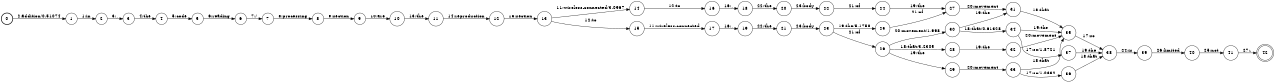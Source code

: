digraph FST {
rankdir = LR;
size = "8.5,11";
label = "";
center = 1;
orientation = Portrait;
ranksep = "0.4";
nodesep = "0.25";
0 [label = "0", shape = circle, style = bold, fontsize = 14]
	0 -> 1 [label = "2:addition/0.51074", fontsize = 14];
1 [label = "1", shape = circle, style = solid, fontsize = 14]
	1 -> 2 [label = "1:in", fontsize = 14];
2 [label = "2", shape = circle, style = solid, fontsize = 14]
	2 -> 3 [label = "3:,", fontsize = 14];
3 [label = "3", shape = circle, style = solid, fontsize = 14]
	3 -> 4 [label = "4:the", fontsize = 14];
4 [label = "4", shape = circle, style = solid, fontsize = 14]
	4 -> 5 [label = "5:code", fontsize = 14];
5 [label = "5", shape = circle, style = solid, fontsize = 14]
	5 -> 6 [label = "6:reading", fontsize = 14];
6 [label = "6", shape = circle, style = solid, fontsize = 14]
	6 -> 7 [label = "7:/", fontsize = 14];
7 [label = "7", shape = circle, style = solid, fontsize = 14]
	7 -> 8 [label = "8:processing", fontsize = 14];
8 [label = "8", shape = circle, style = solid, fontsize = 14]
	8 -> 9 [label = "9:section", fontsize = 14];
9 [label = "9", shape = circle, style = solid, fontsize = 14]
	9 -> 10 [label = "10:are", fontsize = 14];
10 [label = "10", shape = circle, style = solid, fontsize = 14]
	10 -> 11 [label = "13:the", fontsize = 14];
11 [label = "11", shape = circle, style = solid, fontsize = 14]
	11 -> 12 [label = "14:reproduction", fontsize = 14];
12 [label = "12", shape = circle, style = solid, fontsize = 14]
	12 -> 13 [label = "15:section", fontsize = 14];
13 [label = "13", shape = circle, style = solid, fontsize = 14]
	13 -> 14 [label = "11:wireless-connected/3.0967", fontsize = 14];
	13 -> 15 [label = "12:to", fontsize = 14];
14 [label = "14", shape = circle, style = solid, fontsize = 14]
	14 -> 16 [label = "12:to", fontsize = 14];
15 [label = "15", shape = circle, style = solid, fontsize = 14]
	15 -> 17 [label = "11:wireless-connected", fontsize = 14];
16 [label = "16", shape = circle, style = solid, fontsize = 14]
	16 -> 18 [label = "16:,", fontsize = 14];
17 [label = "17", shape = circle, style = solid, fontsize = 14]
	17 -> 19 [label = "16:,", fontsize = 14];
18 [label = "18", shape = circle, style = solid, fontsize = 14]
	18 -> 20 [label = "22:the", fontsize = 14];
19 [label = "19", shape = circle, style = solid, fontsize = 14]
	19 -> 21 [label = "22:the", fontsize = 14];
20 [label = "20", shape = circle, style = solid, fontsize = 14]
	20 -> 22 [label = "23:body", fontsize = 14];
21 [label = "21", shape = circle, style = solid, fontsize = 14]
	21 -> 23 [label = "23:body", fontsize = 14];
22 [label = "22", shape = circle, style = solid, fontsize = 14]
	22 -> 24 [label = "21:of", fontsize = 14];
23 [label = "23", shape = circle, style = solid, fontsize = 14]
	23 -> 25 [label = "19:the/5.1758", fontsize = 14];
	23 -> 26 [label = "21:of", fontsize = 14];
24 [label = "24", shape = circle, style = solid, fontsize = 14]
	24 -> 27 [label = "19:the", fontsize = 14];
25 [label = "25", shape = circle, style = solid, fontsize = 14]
	25 -> 27 [label = "21:of", fontsize = 14];
26 [label = "26", shape = circle, style = solid, fontsize = 14]
	26 -> 29 [label = "19:the", fontsize = 14];
	26 -> 28 [label = "18:that/3.2305", fontsize = 14];
	26 -> 30 [label = "20:movement/1.998", fontsize = 14];
27 [label = "27", shape = circle, style = solid, fontsize = 14]
	27 -> 31 [label = "20:movement", fontsize = 14];
28 [label = "28", shape = circle, style = solid, fontsize = 14]
	28 -> 32 [label = "19:the", fontsize = 14];
29 [label = "29", shape = circle, style = solid, fontsize = 14]
	29 -> 33 [label = "20:movement", fontsize = 14];
30 [label = "30", shape = circle, style = solid, fontsize = 14]
	30 -> 31 [label = "19:the", fontsize = 14];
	30 -> 34 [label = "18:that/0.61328", fontsize = 14];
31 [label = "31", shape = circle, style = solid, fontsize = 14]
	31 -> 35 [label = "18:that", fontsize = 14];
32 [label = "32", shape = circle, style = solid, fontsize = 14]
	32 -> 35 [label = "20:movement", fontsize = 14];
33 [label = "33", shape = circle, style = solid, fontsize = 14]
	33 -> 36 [label = "17:so/1.0332", fontsize = 14];
	33 -> 35 [label = "18:that", fontsize = 14];
34 [label = "34", shape = circle, style = solid, fontsize = 14]
	34 -> 35 [label = "19:the", fontsize = 14];
	34 -> 37 [label = "17:so/1.8721", fontsize = 14];
35 [label = "35", shape = circle, style = solid, fontsize = 14]
	35 -> 38 [label = "17:so", fontsize = 14];
36 [label = "36", shape = circle, style = solid, fontsize = 14]
	36 -> 38 [label = "18:that", fontsize = 14];
37 [label = "37", shape = circle, style = solid, fontsize = 14]
	37 -> 38 [label = "19:the", fontsize = 14];
38 [label = "38", shape = circle, style = solid, fontsize = 14]
	38 -> 39 [label = "24:is", fontsize = 14];
39 [label = "39", shape = circle, style = solid, fontsize = 14]
	39 -> 40 [label = "26:limited", fontsize = 14];
40 [label = "40", shape = circle, style = solid, fontsize = 14]
	40 -> 41 [label = "25:not", fontsize = 14];
41 [label = "41", shape = circle, style = solid, fontsize = 14]
	41 -> 42 [label = "27:.", fontsize = 14];
42 [label = "42", shape = doublecircle, style = solid, fontsize = 14]
}
